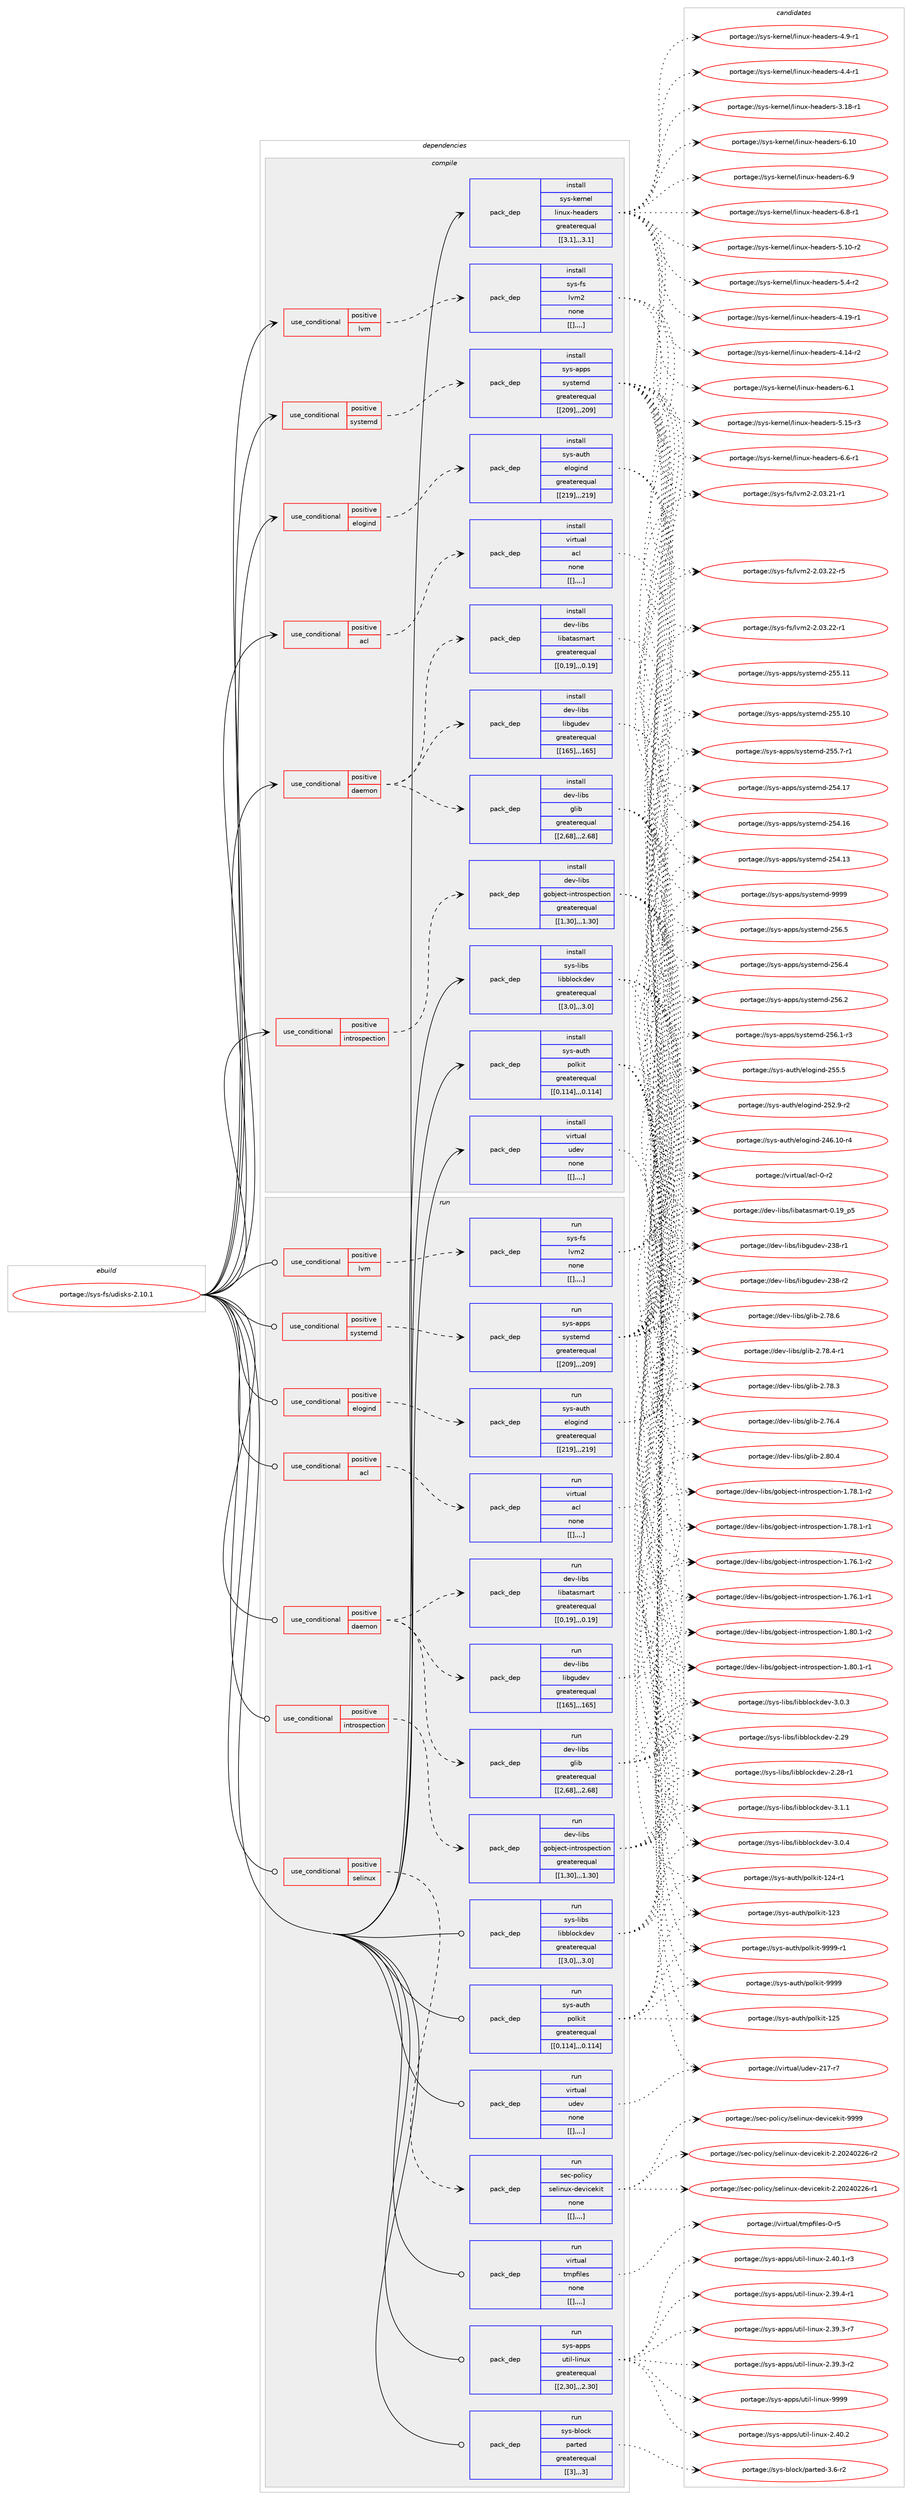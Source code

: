 digraph prolog {

# *************
# Graph options
# *************

newrank=true;
concentrate=true;
compound=true;
graph [rankdir=LR,fontname=Helvetica,fontsize=10,ranksep=1.5];#, ranksep=2.5, nodesep=0.2];
edge  [arrowhead=vee];
node  [fontname=Helvetica,fontsize=10];

# **********
# The ebuild
# **********

subgraph cluster_leftcol {
color=gray;
label=<<i>ebuild</i>>;
id [label="portage://sys-fs/udisks-2.10.1", color=red, width=4, href="../sys-fs/udisks-2.10.1.svg"];
}

# ****************
# The dependencies
# ****************

subgraph cluster_midcol {
color=gray;
label=<<i>dependencies</i>>;
subgraph cluster_compile {
fillcolor="#eeeeee";
style=filled;
label=<<i>compile</i>>;
subgraph cond121089 {
dependency455269 [label=<<TABLE BORDER="0" CELLBORDER="1" CELLSPACING="0" CELLPADDING="4"><TR><TD ROWSPAN="3" CELLPADDING="10">use_conditional</TD></TR><TR><TD>positive</TD></TR><TR><TD>acl</TD></TR></TABLE>>, shape=none, color=red];
subgraph pack331080 {
dependency455270 [label=<<TABLE BORDER="0" CELLBORDER="1" CELLSPACING="0" CELLPADDING="4" WIDTH="220"><TR><TD ROWSPAN="6" CELLPADDING="30">pack_dep</TD></TR><TR><TD WIDTH="110">install</TD></TR><TR><TD>virtual</TD></TR><TR><TD>acl</TD></TR><TR><TD>none</TD></TR><TR><TD>[[],,,,]</TD></TR></TABLE>>, shape=none, color=blue];
}
dependency455269:e -> dependency455270:w [weight=20,style="dashed",arrowhead="vee"];
}
id:e -> dependency455269:w [weight=20,style="solid",arrowhead="vee"];
subgraph cond121090 {
dependency455271 [label=<<TABLE BORDER="0" CELLBORDER="1" CELLSPACING="0" CELLPADDING="4"><TR><TD ROWSPAN="3" CELLPADDING="10">use_conditional</TD></TR><TR><TD>positive</TD></TR><TR><TD>daemon</TD></TR></TABLE>>, shape=none, color=red];
subgraph pack331081 {
dependency455272 [label=<<TABLE BORDER="0" CELLBORDER="1" CELLSPACING="0" CELLPADDING="4" WIDTH="220"><TR><TD ROWSPAN="6" CELLPADDING="30">pack_dep</TD></TR><TR><TD WIDTH="110">install</TD></TR><TR><TD>dev-libs</TD></TR><TR><TD>glib</TD></TR><TR><TD>greaterequal</TD></TR><TR><TD>[[2,68],,,2.68]</TD></TR></TABLE>>, shape=none, color=blue];
}
dependency455271:e -> dependency455272:w [weight=20,style="dashed",arrowhead="vee"];
subgraph pack331082 {
dependency455273 [label=<<TABLE BORDER="0" CELLBORDER="1" CELLSPACING="0" CELLPADDING="4" WIDTH="220"><TR><TD ROWSPAN="6" CELLPADDING="30">pack_dep</TD></TR><TR><TD WIDTH="110">install</TD></TR><TR><TD>dev-libs</TD></TR><TR><TD>libatasmart</TD></TR><TR><TD>greaterequal</TD></TR><TR><TD>[[0,19],,,0.19]</TD></TR></TABLE>>, shape=none, color=blue];
}
dependency455271:e -> dependency455273:w [weight=20,style="dashed",arrowhead="vee"];
subgraph pack331083 {
dependency455274 [label=<<TABLE BORDER="0" CELLBORDER="1" CELLSPACING="0" CELLPADDING="4" WIDTH="220"><TR><TD ROWSPAN="6" CELLPADDING="30">pack_dep</TD></TR><TR><TD WIDTH="110">install</TD></TR><TR><TD>dev-libs</TD></TR><TR><TD>libgudev</TD></TR><TR><TD>greaterequal</TD></TR><TR><TD>[[165],,,165]</TD></TR></TABLE>>, shape=none, color=blue];
}
dependency455271:e -> dependency455274:w [weight=20,style="dashed",arrowhead="vee"];
}
id:e -> dependency455271:w [weight=20,style="solid",arrowhead="vee"];
subgraph cond121091 {
dependency455275 [label=<<TABLE BORDER="0" CELLBORDER="1" CELLSPACING="0" CELLPADDING="4"><TR><TD ROWSPAN="3" CELLPADDING="10">use_conditional</TD></TR><TR><TD>positive</TD></TR><TR><TD>elogind</TD></TR></TABLE>>, shape=none, color=red];
subgraph pack331084 {
dependency455276 [label=<<TABLE BORDER="0" CELLBORDER="1" CELLSPACING="0" CELLPADDING="4" WIDTH="220"><TR><TD ROWSPAN="6" CELLPADDING="30">pack_dep</TD></TR><TR><TD WIDTH="110">install</TD></TR><TR><TD>sys-auth</TD></TR><TR><TD>elogind</TD></TR><TR><TD>greaterequal</TD></TR><TR><TD>[[219],,,219]</TD></TR></TABLE>>, shape=none, color=blue];
}
dependency455275:e -> dependency455276:w [weight=20,style="dashed",arrowhead="vee"];
}
id:e -> dependency455275:w [weight=20,style="solid",arrowhead="vee"];
subgraph cond121092 {
dependency455277 [label=<<TABLE BORDER="0" CELLBORDER="1" CELLSPACING="0" CELLPADDING="4"><TR><TD ROWSPAN="3" CELLPADDING="10">use_conditional</TD></TR><TR><TD>positive</TD></TR><TR><TD>introspection</TD></TR></TABLE>>, shape=none, color=red];
subgraph pack331085 {
dependency455278 [label=<<TABLE BORDER="0" CELLBORDER="1" CELLSPACING="0" CELLPADDING="4" WIDTH="220"><TR><TD ROWSPAN="6" CELLPADDING="30">pack_dep</TD></TR><TR><TD WIDTH="110">install</TD></TR><TR><TD>dev-libs</TD></TR><TR><TD>gobject-introspection</TD></TR><TR><TD>greaterequal</TD></TR><TR><TD>[[1,30],,,1.30]</TD></TR></TABLE>>, shape=none, color=blue];
}
dependency455277:e -> dependency455278:w [weight=20,style="dashed",arrowhead="vee"];
}
id:e -> dependency455277:w [weight=20,style="solid",arrowhead="vee"];
subgraph cond121093 {
dependency455279 [label=<<TABLE BORDER="0" CELLBORDER="1" CELLSPACING="0" CELLPADDING="4"><TR><TD ROWSPAN="3" CELLPADDING="10">use_conditional</TD></TR><TR><TD>positive</TD></TR><TR><TD>lvm</TD></TR></TABLE>>, shape=none, color=red];
subgraph pack331086 {
dependency455280 [label=<<TABLE BORDER="0" CELLBORDER="1" CELLSPACING="0" CELLPADDING="4" WIDTH="220"><TR><TD ROWSPAN="6" CELLPADDING="30">pack_dep</TD></TR><TR><TD WIDTH="110">install</TD></TR><TR><TD>sys-fs</TD></TR><TR><TD>lvm2</TD></TR><TR><TD>none</TD></TR><TR><TD>[[],,,,]</TD></TR></TABLE>>, shape=none, color=blue];
}
dependency455279:e -> dependency455280:w [weight=20,style="dashed",arrowhead="vee"];
}
id:e -> dependency455279:w [weight=20,style="solid",arrowhead="vee"];
subgraph cond121094 {
dependency455281 [label=<<TABLE BORDER="0" CELLBORDER="1" CELLSPACING="0" CELLPADDING="4"><TR><TD ROWSPAN="3" CELLPADDING="10">use_conditional</TD></TR><TR><TD>positive</TD></TR><TR><TD>systemd</TD></TR></TABLE>>, shape=none, color=red];
subgraph pack331087 {
dependency455282 [label=<<TABLE BORDER="0" CELLBORDER="1" CELLSPACING="0" CELLPADDING="4" WIDTH="220"><TR><TD ROWSPAN="6" CELLPADDING="30">pack_dep</TD></TR><TR><TD WIDTH="110">install</TD></TR><TR><TD>sys-apps</TD></TR><TR><TD>systemd</TD></TR><TR><TD>greaterequal</TD></TR><TR><TD>[[209],,,209]</TD></TR></TABLE>>, shape=none, color=blue];
}
dependency455281:e -> dependency455282:w [weight=20,style="dashed",arrowhead="vee"];
}
id:e -> dependency455281:w [weight=20,style="solid",arrowhead="vee"];
subgraph pack331088 {
dependency455283 [label=<<TABLE BORDER="0" CELLBORDER="1" CELLSPACING="0" CELLPADDING="4" WIDTH="220"><TR><TD ROWSPAN="6" CELLPADDING="30">pack_dep</TD></TR><TR><TD WIDTH="110">install</TD></TR><TR><TD>sys-auth</TD></TR><TR><TD>polkit</TD></TR><TR><TD>greaterequal</TD></TR><TR><TD>[[0,114],,,0.114]</TD></TR></TABLE>>, shape=none, color=blue];
}
id:e -> dependency455283:w [weight=20,style="solid",arrowhead="vee"];
subgraph pack331089 {
dependency455284 [label=<<TABLE BORDER="0" CELLBORDER="1" CELLSPACING="0" CELLPADDING="4" WIDTH="220"><TR><TD ROWSPAN="6" CELLPADDING="30">pack_dep</TD></TR><TR><TD WIDTH="110">install</TD></TR><TR><TD>sys-kernel</TD></TR><TR><TD>linux-headers</TD></TR><TR><TD>greaterequal</TD></TR><TR><TD>[[3,1],,,3.1]</TD></TR></TABLE>>, shape=none, color=blue];
}
id:e -> dependency455284:w [weight=20,style="solid",arrowhead="vee"];
subgraph pack331090 {
dependency455285 [label=<<TABLE BORDER="0" CELLBORDER="1" CELLSPACING="0" CELLPADDING="4" WIDTH="220"><TR><TD ROWSPAN="6" CELLPADDING="30">pack_dep</TD></TR><TR><TD WIDTH="110">install</TD></TR><TR><TD>sys-libs</TD></TR><TR><TD>libblockdev</TD></TR><TR><TD>greaterequal</TD></TR><TR><TD>[[3,0],,,3.0]</TD></TR></TABLE>>, shape=none, color=blue];
}
id:e -> dependency455285:w [weight=20,style="solid",arrowhead="vee"];
subgraph pack331091 {
dependency455286 [label=<<TABLE BORDER="0" CELLBORDER="1" CELLSPACING="0" CELLPADDING="4" WIDTH="220"><TR><TD ROWSPAN="6" CELLPADDING="30">pack_dep</TD></TR><TR><TD WIDTH="110">install</TD></TR><TR><TD>virtual</TD></TR><TR><TD>udev</TD></TR><TR><TD>none</TD></TR><TR><TD>[[],,,,]</TD></TR></TABLE>>, shape=none, color=blue];
}
id:e -> dependency455286:w [weight=20,style="solid",arrowhead="vee"];
}
subgraph cluster_compileandrun {
fillcolor="#eeeeee";
style=filled;
label=<<i>compile and run</i>>;
}
subgraph cluster_run {
fillcolor="#eeeeee";
style=filled;
label=<<i>run</i>>;
subgraph cond121095 {
dependency455287 [label=<<TABLE BORDER="0" CELLBORDER="1" CELLSPACING="0" CELLPADDING="4"><TR><TD ROWSPAN="3" CELLPADDING="10">use_conditional</TD></TR><TR><TD>positive</TD></TR><TR><TD>acl</TD></TR></TABLE>>, shape=none, color=red];
subgraph pack331092 {
dependency455288 [label=<<TABLE BORDER="0" CELLBORDER="1" CELLSPACING="0" CELLPADDING="4" WIDTH="220"><TR><TD ROWSPAN="6" CELLPADDING="30">pack_dep</TD></TR><TR><TD WIDTH="110">run</TD></TR><TR><TD>virtual</TD></TR><TR><TD>acl</TD></TR><TR><TD>none</TD></TR><TR><TD>[[],,,,]</TD></TR></TABLE>>, shape=none, color=blue];
}
dependency455287:e -> dependency455288:w [weight=20,style="dashed",arrowhead="vee"];
}
id:e -> dependency455287:w [weight=20,style="solid",arrowhead="odot"];
subgraph cond121096 {
dependency455289 [label=<<TABLE BORDER="0" CELLBORDER="1" CELLSPACING="0" CELLPADDING="4"><TR><TD ROWSPAN="3" CELLPADDING="10">use_conditional</TD></TR><TR><TD>positive</TD></TR><TR><TD>daemon</TD></TR></TABLE>>, shape=none, color=red];
subgraph pack331093 {
dependency455290 [label=<<TABLE BORDER="0" CELLBORDER="1" CELLSPACING="0" CELLPADDING="4" WIDTH="220"><TR><TD ROWSPAN="6" CELLPADDING="30">pack_dep</TD></TR><TR><TD WIDTH="110">run</TD></TR><TR><TD>dev-libs</TD></TR><TR><TD>glib</TD></TR><TR><TD>greaterequal</TD></TR><TR><TD>[[2,68],,,2.68]</TD></TR></TABLE>>, shape=none, color=blue];
}
dependency455289:e -> dependency455290:w [weight=20,style="dashed",arrowhead="vee"];
subgraph pack331094 {
dependency455291 [label=<<TABLE BORDER="0" CELLBORDER="1" CELLSPACING="0" CELLPADDING="4" WIDTH="220"><TR><TD ROWSPAN="6" CELLPADDING="30">pack_dep</TD></TR><TR><TD WIDTH="110">run</TD></TR><TR><TD>dev-libs</TD></TR><TR><TD>libatasmart</TD></TR><TR><TD>greaterequal</TD></TR><TR><TD>[[0,19],,,0.19]</TD></TR></TABLE>>, shape=none, color=blue];
}
dependency455289:e -> dependency455291:w [weight=20,style="dashed",arrowhead="vee"];
subgraph pack331095 {
dependency455292 [label=<<TABLE BORDER="0" CELLBORDER="1" CELLSPACING="0" CELLPADDING="4" WIDTH="220"><TR><TD ROWSPAN="6" CELLPADDING="30">pack_dep</TD></TR><TR><TD WIDTH="110">run</TD></TR><TR><TD>dev-libs</TD></TR><TR><TD>libgudev</TD></TR><TR><TD>greaterequal</TD></TR><TR><TD>[[165],,,165]</TD></TR></TABLE>>, shape=none, color=blue];
}
dependency455289:e -> dependency455292:w [weight=20,style="dashed",arrowhead="vee"];
}
id:e -> dependency455289:w [weight=20,style="solid",arrowhead="odot"];
subgraph cond121097 {
dependency455293 [label=<<TABLE BORDER="0" CELLBORDER="1" CELLSPACING="0" CELLPADDING="4"><TR><TD ROWSPAN="3" CELLPADDING="10">use_conditional</TD></TR><TR><TD>positive</TD></TR><TR><TD>elogind</TD></TR></TABLE>>, shape=none, color=red];
subgraph pack331096 {
dependency455294 [label=<<TABLE BORDER="0" CELLBORDER="1" CELLSPACING="0" CELLPADDING="4" WIDTH="220"><TR><TD ROWSPAN="6" CELLPADDING="30">pack_dep</TD></TR><TR><TD WIDTH="110">run</TD></TR><TR><TD>sys-auth</TD></TR><TR><TD>elogind</TD></TR><TR><TD>greaterequal</TD></TR><TR><TD>[[219],,,219]</TD></TR></TABLE>>, shape=none, color=blue];
}
dependency455293:e -> dependency455294:w [weight=20,style="dashed",arrowhead="vee"];
}
id:e -> dependency455293:w [weight=20,style="solid",arrowhead="odot"];
subgraph cond121098 {
dependency455295 [label=<<TABLE BORDER="0" CELLBORDER="1" CELLSPACING="0" CELLPADDING="4"><TR><TD ROWSPAN="3" CELLPADDING="10">use_conditional</TD></TR><TR><TD>positive</TD></TR><TR><TD>introspection</TD></TR></TABLE>>, shape=none, color=red];
subgraph pack331097 {
dependency455296 [label=<<TABLE BORDER="0" CELLBORDER="1" CELLSPACING="0" CELLPADDING="4" WIDTH="220"><TR><TD ROWSPAN="6" CELLPADDING="30">pack_dep</TD></TR><TR><TD WIDTH="110">run</TD></TR><TR><TD>dev-libs</TD></TR><TR><TD>gobject-introspection</TD></TR><TR><TD>greaterequal</TD></TR><TR><TD>[[1,30],,,1.30]</TD></TR></TABLE>>, shape=none, color=blue];
}
dependency455295:e -> dependency455296:w [weight=20,style="dashed",arrowhead="vee"];
}
id:e -> dependency455295:w [weight=20,style="solid",arrowhead="odot"];
subgraph cond121099 {
dependency455297 [label=<<TABLE BORDER="0" CELLBORDER="1" CELLSPACING="0" CELLPADDING="4"><TR><TD ROWSPAN="3" CELLPADDING="10">use_conditional</TD></TR><TR><TD>positive</TD></TR><TR><TD>lvm</TD></TR></TABLE>>, shape=none, color=red];
subgraph pack331098 {
dependency455298 [label=<<TABLE BORDER="0" CELLBORDER="1" CELLSPACING="0" CELLPADDING="4" WIDTH="220"><TR><TD ROWSPAN="6" CELLPADDING="30">pack_dep</TD></TR><TR><TD WIDTH="110">run</TD></TR><TR><TD>sys-fs</TD></TR><TR><TD>lvm2</TD></TR><TR><TD>none</TD></TR><TR><TD>[[],,,,]</TD></TR></TABLE>>, shape=none, color=blue];
}
dependency455297:e -> dependency455298:w [weight=20,style="dashed",arrowhead="vee"];
}
id:e -> dependency455297:w [weight=20,style="solid",arrowhead="odot"];
subgraph cond121100 {
dependency455299 [label=<<TABLE BORDER="0" CELLBORDER="1" CELLSPACING="0" CELLPADDING="4"><TR><TD ROWSPAN="3" CELLPADDING="10">use_conditional</TD></TR><TR><TD>positive</TD></TR><TR><TD>selinux</TD></TR></TABLE>>, shape=none, color=red];
subgraph pack331099 {
dependency455300 [label=<<TABLE BORDER="0" CELLBORDER="1" CELLSPACING="0" CELLPADDING="4" WIDTH="220"><TR><TD ROWSPAN="6" CELLPADDING="30">pack_dep</TD></TR><TR><TD WIDTH="110">run</TD></TR><TR><TD>sec-policy</TD></TR><TR><TD>selinux-devicekit</TD></TR><TR><TD>none</TD></TR><TR><TD>[[],,,,]</TD></TR></TABLE>>, shape=none, color=blue];
}
dependency455299:e -> dependency455300:w [weight=20,style="dashed",arrowhead="vee"];
}
id:e -> dependency455299:w [weight=20,style="solid",arrowhead="odot"];
subgraph cond121101 {
dependency455301 [label=<<TABLE BORDER="0" CELLBORDER="1" CELLSPACING="0" CELLPADDING="4"><TR><TD ROWSPAN="3" CELLPADDING="10">use_conditional</TD></TR><TR><TD>positive</TD></TR><TR><TD>systemd</TD></TR></TABLE>>, shape=none, color=red];
subgraph pack331100 {
dependency455302 [label=<<TABLE BORDER="0" CELLBORDER="1" CELLSPACING="0" CELLPADDING="4" WIDTH="220"><TR><TD ROWSPAN="6" CELLPADDING="30">pack_dep</TD></TR><TR><TD WIDTH="110">run</TD></TR><TR><TD>sys-apps</TD></TR><TR><TD>systemd</TD></TR><TR><TD>greaterequal</TD></TR><TR><TD>[[209],,,209]</TD></TR></TABLE>>, shape=none, color=blue];
}
dependency455301:e -> dependency455302:w [weight=20,style="dashed",arrowhead="vee"];
}
id:e -> dependency455301:w [weight=20,style="solid",arrowhead="odot"];
subgraph pack331101 {
dependency455303 [label=<<TABLE BORDER="0" CELLBORDER="1" CELLSPACING="0" CELLPADDING="4" WIDTH="220"><TR><TD ROWSPAN="6" CELLPADDING="30">pack_dep</TD></TR><TR><TD WIDTH="110">run</TD></TR><TR><TD>sys-apps</TD></TR><TR><TD>util-linux</TD></TR><TR><TD>greaterequal</TD></TR><TR><TD>[[2,30],,,2.30]</TD></TR></TABLE>>, shape=none, color=blue];
}
id:e -> dependency455303:w [weight=20,style="solid",arrowhead="odot"];
subgraph pack331102 {
dependency455304 [label=<<TABLE BORDER="0" CELLBORDER="1" CELLSPACING="0" CELLPADDING="4" WIDTH="220"><TR><TD ROWSPAN="6" CELLPADDING="30">pack_dep</TD></TR><TR><TD WIDTH="110">run</TD></TR><TR><TD>sys-auth</TD></TR><TR><TD>polkit</TD></TR><TR><TD>greaterequal</TD></TR><TR><TD>[[0,114],,,0.114]</TD></TR></TABLE>>, shape=none, color=blue];
}
id:e -> dependency455304:w [weight=20,style="solid",arrowhead="odot"];
subgraph pack331103 {
dependency455305 [label=<<TABLE BORDER="0" CELLBORDER="1" CELLSPACING="0" CELLPADDING="4" WIDTH="220"><TR><TD ROWSPAN="6" CELLPADDING="30">pack_dep</TD></TR><TR><TD WIDTH="110">run</TD></TR><TR><TD>sys-block</TD></TR><TR><TD>parted</TD></TR><TR><TD>greaterequal</TD></TR><TR><TD>[[3],,,3]</TD></TR></TABLE>>, shape=none, color=blue];
}
id:e -> dependency455305:w [weight=20,style="solid",arrowhead="odot"];
subgraph pack331104 {
dependency455306 [label=<<TABLE BORDER="0" CELLBORDER="1" CELLSPACING="0" CELLPADDING="4" WIDTH="220"><TR><TD ROWSPAN="6" CELLPADDING="30">pack_dep</TD></TR><TR><TD WIDTH="110">run</TD></TR><TR><TD>sys-libs</TD></TR><TR><TD>libblockdev</TD></TR><TR><TD>greaterequal</TD></TR><TR><TD>[[3,0],,,3.0]</TD></TR></TABLE>>, shape=none, color=blue];
}
id:e -> dependency455306:w [weight=20,style="solid",arrowhead="odot"];
subgraph pack331105 {
dependency455307 [label=<<TABLE BORDER="0" CELLBORDER="1" CELLSPACING="0" CELLPADDING="4" WIDTH="220"><TR><TD ROWSPAN="6" CELLPADDING="30">pack_dep</TD></TR><TR><TD WIDTH="110">run</TD></TR><TR><TD>virtual</TD></TR><TR><TD>tmpfiles</TD></TR><TR><TD>none</TD></TR><TR><TD>[[],,,,]</TD></TR></TABLE>>, shape=none, color=blue];
}
id:e -> dependency455307:w [weight=20,style="solid",arrowhead="odot"];
subgraph pack331106 {
dependency455308 [label=<<TABLE BORDER="0" CELLBORDER="1" CELLSPACING="0" CELLPADDING="4" WIDTH="220"><TR><TD ROWSPAN="6" CELLPADDING="30">pack_dep</TD></TR><TR><TD WIDTH="110">run</TD></TR><TR><TD>virtual</TD></TR><TR><TD>udev</TD></TR><TR><TD>none</TD></TR><TR><TD>[[],,,,]</TD></TR></TABLE>>, shape=none, color=blue];
}
id:e -> dependency455308:w [weight=20,style="solid",arrowhead="odot"];
}
}

# **************
# The candidates
# **************

subgraph cluster_choices {
rank=same;
color=gray;
label=<<i>candidates</i>>;

subgraph choice331080 {
color=black;
nodesep=1;
choice1181051141161179710847979910845484511450 [label="portage://virtual/acl-0-r2", color=red, width=4,href="../virtual/acl-0-r2.svg"];
dependency455270:e -> choice1181051141161179710847979910845484511450:w [style=dotted,weight="100"];
}
subgraph choice331081 {
color=black;
nodesep=1;
choice1001011184510810598115471031081059845504656484652 [label="portage://dev-libs/glib-2.80.4", color=red, width=4,href="../dev-libs/glib-2.80.4.svg"];
choice1001011184510810598115471031081059845504655564654 [label="portage://dev-libs/glib-2.78.6", color=red, width=4,href="../dev-libs/glib-2.78.6.svg"];
choice10010111845108105981154710310810598455046555646524511449 [label="portage://dev-libs/glib-2.78.4-r1", color=red, width=4,href="../dev-libs/glib-2.78.4-r1.svg"];
choice1001011184510810598115471031081059845504655564651 [label="portage://dev-libs/glib-2.78.3", color=red, width=4,href="../dev-libs/glib-2.78.3.svg"];
choice1001011184510810598115471031081059845504655544652 [label="portage://dev-libs/glib-2.76.4", color=red, width=4,href="../dev-libs/glib-2.76.4.svg"];
dependency455272:e -> choice1001011184510810598115471031081059845504656484652:w [style=dotted,weight="100"];
dependency455272:e -> choice1001011184510810598115471031081059845504655564654:w [style=dotted,weight="100"];
dependency455272:e -> choice10010111845108105981154710310810598455046555646524511449:w [style=dotted,weight="100"];
dependency455272:e -> choice1001011184510810598115471031081059845504655564651:w [style=dotted,weight="100"];
dependency455272:e -> choice1001011184510810598115471031081059845504655544652:w [style=dotted,weight="100"];
}
subgraph choice331082 {
color=black;
nodesep=1;
choice1001011184510810598115471081059897116971151099711411645484649579511253 [label="portage://dev-libs/libatasmart-0.19_p5", color=red, width=4,href="../dev-libs/libatasmart-0.19_p5.svg"];
dependency455273:e -> choice1001011184510810598115471081059897116971151099711411645484649579511253:w [style=dotted,weight="100"];
}
subgraph choice331083 {
color=black;
nodesep=1;
choice10010111845108105981154710810598103117100101118455051564511450 [label="portage://dev-libs/libgudev-238-r2", color=red, width=4,href="../dev-libs/libgudev-238-r2.svg"];
choice10010111845108105981154710810598103117100101118455051564511449 [label="portage://dev-libs/libgudev-238-r1", color=red, width=4,href="../dev-libs/libgudev-238-r1.svg"];
dependency455274:e -> choice10010111845108105981154710810598103117100101118455051564511450:w [style=dotted,weight="100"];
dependency455274:e -> choice10010111845108105981154710810598103117100101118455051564511449:w [style=dotted,weight="100"];
}
subgraph choice331084 {
color=black;
nodesep=1;
choice115121115459711711610447101108111103105110100455053534653 [label="portage://sys-auth/elogind-255.5", color=red, width=4,href="../sys-auth/elogind-255.5.svg"];
choice1151211154597117116104471011081111031051101004550535046574511450 [label="portage://sys-auth/elogind-252.9-r2", color=red, width=4,href="../sys-auth/elogind-252.9-r2.svg"];
choice115121115459711711610447101108111103105110100455052544649484511452 [label="portage://sys-auth/elogind-246.10-r4", color=red, width=4,href="../sys-auth/elogind-246.10-r4.svg"];
dependency455276:e -> choice115121115459711711610447101108111103105110100455053534653:w [style=dotted,weight="100"];
dependency455276:e -> choice1151211154597117116104471011081111031051101004550535046574511450:w [style=dotted,weight="100"];
dependency455276:e -> choice115121115459711711610447101108111103105110100455052544649484511452:w [style=dotted,weight="100"];
}
subgraph choice331085 {
color=black;
nodesep=1;
choice10010111845108105981154710311198106101991164510511011611411111511210199116105111110454946564846494511450 [label="portage://dev-libs/gobject-introspection-1.80.1-r2", color=red, width=4,href="../dev-libs/gobject-introspection-1.80.1-r2.svg"];
choice10010111845108105981154710311198106101991164510511011611411111511210199116105111110454946564846494511449 [label="portage://dev-libs/gobject-introspection-1.80.1-r1", color=red, width=4,href="../dev-libs/gobject-introspection-1.80.1-r1.svg"];
choice10010111845108105981154710311198106101991164510511011611411111511210199116105111110454946555646494511450 [label="portage://dev-libs/gobject-introspection-1.78.1-r2", color=red, width=4,href="../dev-libs/gobject-introspection-1.78.1-r2.svg"];
choice10010111845108105981154710311198106101991164510511011611411111511210199116105111110454946555646494511449 [label="portage://dev-libs/gobject-introspection-1.78.1-r1", color=red, width=4,href="../dev-libs/gobject-introspection-1.78.1-r1.svg"];
choice10010111845108105981154710311198106101991164510511011611411111511210199116105111110454946555446494511450 [label="portage://dev-libs/gobject-introspection-1.76.1-r2", color=red, width=4,href="../dev-libs/gobject-introspection-1.76.1-r2.svg"];
choice10010111845108105981154710311198106101991164510511011611411111511210199116105111110454946555446494511449 [label="portage://dev-libs/gobject-introspection-1.76.1-r1", color=red, width=4,href="../dev-libs/gobject-introspection-1.76.1-r1.svg"];
dependency455278:e -> choice10010111845108105981154710311198106101991164510511011611411111511210199116105111110454946564846494511450:w [style=dotted,weight="100"];
dependency455278:e -> choice10010111845108105981154710311198106101991164510511011611411111511210199116105111110454946564846494511449:w [style=dotted,weight="100"];
dependency455278:e -> choice10010111845108105981154710311198106101991164510511011611411111511210199116105111110454946555646494511450:w [style=dotted,weight="100"];
dependency455278:e -> choice10010111845108105981154710311198106101991164510511011611411111511210199116105111110454946555646494511449:w [style=dotted,weight="100"];
dependency455278:e -> choice10010111845108105981154710311198106101991164510511011611411111511210199116105111110454946555446494511450:w [style=dotted,weight="100"];
dependency455278:e -> choice10010111845108105981154710311198106101991164510511011611411111511210199116105111110454946555446494511449:w [style=dotted,weight="100"];
}
subgraph choice331086 {
color=black;
nodesep=1;
choice11512111545102115471081181095045504648514650504511453 [label="portage://sys-fs/lvm2-2.03.22-r5", color=red, width=4,href="../sys-fs/lvm2-2.03.22-r5.svg"];
choice11512111545102115471081181095045504648514650504511449 [label="portage://sys-fs/lvm2-2.03.22-r1", color=red, width=4,href="../sys-fs/lvm2-2.03.22-r1.svg"];
choice11512111545102115471081181095045504648514650494511449 [label="portage://sys-fs/lvm2-2.03.21-r1", color=red, width=4,href="../sys-fs/lvm2-2.03.21-r1.svg"];
dependency455280:e -> choice11512111545102115471081181095045504648514650504511453:w [style=dotted,weight="100"];
dependency455280:e -> choice11512111545102115471081181095045504648514650504511449:w [style=dotted,weight="100"];
dependency455280:e -> choice11512111545102115471081181095045504648514650494511449:w [style=dotted,weight="100"];
}
subgraph choice331087 {
color=black;
nodesep=1;
choice1151211154597112112115471151211151161011091004557575757 [label="portage://sys-apps/systemd-9999", color=red, width=4,href="../sys-apps/systemd-9999.svg"];
choice115121115459711211211547115121115116101109100455053544653 [label="portage://sys-apps/systemd-256.5", color=red, width=4,href="../sys-apps/systemd-256.5.svg"];
choice115121115459711211211547115121115116101109100455053544652 [label="portage://sys-apps/systemd-256.4", color=red, width=4,href="../sys-apps/systemd-256.4.svg"];
choice115121115459711211211547115121115116101109100455053544650 [label="portage://sys-apps/systemd-256.2", color=red, width=4,href="../sys-apps/systemd-256.2.svg"];
choice1151211154597112112115471151211151161011091004550535446494511451 [label="portage://sys-apps/systemd-256.1-r3", color=red, width=4,href="../sys-apps/systemd-256.1-r3.svg"];
choice11512111545971121121154711512111511610110910045505353464949 [label="portage://sys-apps/systemd-255.11", color=red, width=4,href="../sys-apps/systemd-255.11.svg"];
choice11512111545971121121154711512111511610110910045505353464948 [label="portage://sys-apps/systemd-255.10", color=red, width=4,href="../sys-apps/systemd-255.10.svg"];
choice1151211154597112112115471151211151161011091004550535346554511449 [label="portage://sys-apps/systemd-255.7-r1", color=red, width=4,href="../sys-apps/systemd-255.7-r1.svg"];
choice11512111545971121121154711512111511610110910045505352464955 [label="portage://sys-apps/systemd-254.17", color=red, width=4,href="../sys-apps/systemd-254.17.svg"];
choice11512111545971121121154711512111511610110910045505352464954 [label="portage://sys-apps/systemd-254.16", color=red, width=4,href="../sys-apps/systemd-254.16.svg"];
choice11512111545971121121154711512111511610110910045505352464951 [label="portage://sys-apps/systemd-254.13", color=red, width=4,href="../sys-apps/systemd-254.13.svg"];
dependency455282:e -> choice1151211154597112112115471151211151161011091004557575757:w [style=dotted,weight="100"];
dependency455282:e -> choice115121115459711211211547115121115116101109100455053544653:w [style=dotted,weight="100"];
dependency455282:e -> choice115121115459711211211547115121115116101109100455053544652:w [style=dotted,weight="100"];
dependency455282:e -> choice115121115459711211211547115121115116101109100455053544650:w [style=dotted,weight="100"];
dependency455282:e -> choice1151211154597112112115471151211151161011091004550535446494511451:w [style=dotted,weight="100"];
dependency455282:e -> choice11512111545971121121154711512111511610110910045505353464949:w [style=dotted,weight="100"];
dependency455282:e -> choice11512111545971121121154711512111511610110910045505353464948:w [style=dotted,weight="100"];
dependency455282:e -> choice1151211154597112112115471151211151161011091004550535346554511449:w [style=dotted,weight="100"];
dependency455282:e -> choice11512111545971121121154711512111511610110910045505352464955:w [style=dotted,weight="100"];
dependency455282:e -> choice11512111545971121121154711512111511610110910045505352464954:w [style=dotted,weight="100"];
dependency455282:e -> choice11512111545971121121154711512111511610110910045505352464951:w [style=dotted,weight="100"];
}
subgraph choice331088 {
color=black;
nodesep=1;
choice11512111545971171161044711211110810710511645575757574511449 [label="portage://sys-auth/polkit-9999-r1", color=red, width=4,href="../sys-auth/polkit-9999-r1.svg"];
choice1151211154597117116104471121111081071051164557575757 [label="portage://sys-auth/polkit-9999", color=red, width=4,href="../sys-auth/polkit-9999.svg"];
choice11512111545971171161044711211110810710511645495053 [label="portage://sys-auth/polkit-125", color=red, width=4,href="../sys-auth/polkit-125.svg"];
choice115121115459711711610447112111108107105116454950524511449 [label="portage://sys-auth/polkit-124-r1", color=red, width=4,href="../sys-auth/polkit-124-r1.svg"];
choice11512111545971171161044711211110810710511645495051 [label="portage://sys-auth/polkit-123", color=red, width=4,href="../sys-auth/polkit-123.svg"];
dependency455283:e -> choice11512111545971171161044711211110810710511645575757574511449:w [style=dotted,weight="100"];
dependency455283:e -> choice1151211154597117116104471121111081071051164557575757:w [style=dotted,weight="100"];
dependency455283:e -> choice11512111545971171161044711211110810710511645495053:w [style=dotted,weight="100"];
dependency455283:e -> choice115121115459711711610447112111108107105116454950524511449:w [style=dotted,weight="100"];
dependency455283:e -> choice11512111545971171161044711211110810710511645495051:w [style=dotted,weight="100"];
}
subgraph choice331089 {
color=black;
nodesep=1;
choice115121115451071011141101011084710810511011712045104101971001011141154554464948 [label="portage://sys-kernel/linux-headers-6.10", color=red, width=4,href="../sys-kernel/linux-headers-6.10.svg"];
choice1151211154510710111411010110847108105110117120451041019710010111411545544657 [label="portage://sys-kernel/linux-headers-6.9", color=red, width=4,href="../sys-kernel/linux-headers-6.9.svg"];
choice11512111545107101114110101108471081051101171204510410197100101114115455446564511449 [label="portage://sys-kernel/linux-headers-6.8-r1", color=red, width=4,href="../sys-kernel/linux-headers-6.8-r1.svg"];
choice11512111545107101114110101108471081051101171204510410197100101114115455446544511449 [label="portage://sys-kernel/linux-headers-6.6-r1", color=red, width=4,href="../sys-kernel/linux-headers-6.6-r1.svg"];
choice1151211154510710111411010110847108105110117120451041019710010111411545544649 [label="portage://sys-kernel/linux-headers-6.1", color=red, width=4,href="../sys-kernel/linux-headers-6.1.svg"];
choice1151211154510710111411010110847108105110117120451041019710010111411545534649534511451 [label="portage://sys-kernel/linux-headers-5.15-r3", color=red, width=4,href="../sys-kernel/linux-headers-5.15-r3.svg"];
choice1151211154510710111411010110847108105110117120451041019710010111411545534649484511450 [label="portage://sys-kernel/linux-headers-5.10-r2", color=red, width=4,href="../sys-kernel/linux-headers-5.10-r2.svg"];
choice11512111545107101114110101108471081051101171204510410197100101114115455346524511450 [label="portage://sys-kernel/linux-headers-5.4-r2", color=red, width=4,href="../sys-kernel/linux-headers-5.4-r2.svg"];
choice1151211154510710111411010110847108105110117120451041019710010111411545524649574511449 [label="portage://sys-kernel/linux-headers-4.19-r1", color=red, width=4,href="../sys-kernel/linux-headers-4.19-r1.svg"];
choice1151211154510710111411010110847108105110117120451041019710010111411545524649524511450 [label="portage://sys-kernel/linux-headers-4.14-r2", color=red, width=4,href="../sys-kernel/linux-headers-4.14-r2.svg"];
choice11512111545107101114110101108471081051101171204510410197100101114115455246574511449 [label="portage://sys-kernel/linux-headers-4.9-r1", color=red, width=4,href="../sys-kernel/linux-headers-4.9-r1.svg"];
choice11512111545107101114110101108471081051101171204510410197100101114115455246524511449 [label="portage://sys-kernel/linux-headers-4.4-r1", color=red, width=4,href="../sys-kernel/linux-headers-4.4-r1.svg"];
choice1151211154510710111411010110847108105110117120451041019710010111411545514649564511449 [label="portage://sys-kernel/linux-headers-3.18-r1", color=red, width=4,href="../sys-kernel/linux-headers-3.18-r1.svg"];
dependency455284:e -> choice115121115451071011141101011084710810511011712045104101971001011141154554464948:w [style=dotted,weight="100"];
dependency455284:e -> choice1151211154510710111411010110847108105110117120451041019710010111411545544657:w [style=dotted,weight="100"];
dependency455284:e -> choice11512111545107101114110101108471081051101171204510410197100101114115455446564511449:w [style=dotted,weight="100"];
dependency455284:e -> choice11512111545107101114110101108471081051101171204510410197100101114115455446544511449:w [style=dotted,weight="100"];
dependency455284:e -> choice1151211154510710111411010110847108105110117120451041019710010111411545544649:w [style=dotted,weight="100"];
dependency455284:e -> choice1151211154510710111411010110847108105110117120451041019710010111411545534649534511451:w [style=dotted,weight="100"];
dependency455284:e -> choice1151211154510710111411010110847108105110117120451041019710010111411545534649484511450:w [style=dotted,weight="100"];
dependency455284:e -> choice11512111545107101114110101108471081051101171204510410197100101114115455346524511450:w [style=dotted,weight="100"];
dependency455284:e -> choice1151211154510710111411010110847108105110117120451041019710010111411545524649574511449:w [style=dotted,weight="100"];
dependency455284:e -> choice1151211154510710111411010110847108105110117120451041019710010111411545524649524511450:w [style=dotted,weight="100"];
dependency455284:e -> choice11512111545107101114110101108471081051101171204510410197100101114115455246574511449:w [style=dotted,weight="100"];
dependency455284:e -> choice11512111545107101114110101108471081051101171204510410197100101114115455246524511449:w [style=dotted,weight="100"];
dependency455284:e -> choice1151211154510710111411010110847108105110117120451041019710010111411545514649564511449:w [style=dotted,weight="100"];
}
subgraph choice331090 {
color=black;
nodesep=1;
choice115121115451081059811547108105989810811199107100101118455146494649 [label="portage://sys-libs/libblockdev-3.1.1", color=red, width=4,href="../sys-libs/libblockdev-3.1.1.svg"];
choice115121115451081059811547108105989810811199107100101118455146484652 [label="portage://sys-libs/libblockdev-3.0.4", color=red, width=4,href="../sys-libs/libblockdev-3.0.4.svg"];
choice115121115451081059811547108105989810811199107100101118455146484651 [label="portage://sys-libs/libblockdev-3.0.3", color=red, width=4,href="../sys-libs/libblockdev-3.0.3.svg"];
choice1151211154510810598115471081059898108111991071001011184550465057 [label="portage://sys-libs/libblockdev-2.29", color=red, width=4,href="../sys-libs/libblockdev-2.29.svg"];
choice11512111545108105981154710810598981081119910710010111845504650564511449 [label="portage://sys-libs/libblockdev-2.28-r1", color=red, width=4,href="../sys-libs/libblockdev-2.28-r1.svg"];
dependency455285:e -> choice115121115451081059811547108105989810811199107100101118455146494649:w [style=dotted,weight="100"];
dependency455285:e -> choice115121115451081059811547108105989810811199107100101118455146484652:w [style=dotted,weight="100"];
dependency455285:e -> choice115121115451081059811547108105989810811199107100101118455146484651:w [style=dotted,weight="100"];
dependency455285:e -> choice1151211154510810598115471081059898108111991071001011184550465057:w [style=dotted,weight="100"];
dependency455285:e -> choice11512111545108105981154710810598981081119910710010111845504650564511449:w [style=dotted,weight="100"];
}
subgraph choice331091 {
color=black;
nodesep=1;
choice1181051141161179710847117100101118455049554511455 [label="portage://virtual/udev-217-r7", color=red, width=4,href="../virtual/udev-217-r7.svg"];
dependency455286:e -> choice1181051141161179710847117100101118455049554511455:w [style=dotted,weight="100"];
}
subgraph choice331092 {
color=black;
nodesep=1;
choice1181051141161179710847979910845484511450 [label="portage://virtual/acl-0-r2", color=red, width=4,href="../virtual/acl-0-r2.svg"];
dependency455288:e -> choice1181051141161179710847979910845484511450:w [style=dotted,weight="100"];
}
subgraph choice331093 {
color=black;
nodesep=1;
choice1001011184510810598115471031081059845504656484652 [label="portage://dev-libs/glib-2.80.4", color=red, width=4,href="../dev-libs/glib-2.80.4.svg"];
choice1001011184510810598115471031081059845504655564654 [label="portage://dev-libs/glib-2.78.6", color=red, width=4,href="../dev-libs/glib-2.78.6.svg"];
choice10010111845108105981154710310810598455046555646524511449 [label="portage://dev-libs/glib-2.78.4-r1", color=red, width=4,href="../dev-libs/glib-2.78.4-r1.svg"];
choice1001011184510810598115471031081059845504655564651 [label="portage://dev-libs/glib-2.78.3", color=red, width=4,href="../dev-libs/glib-2.78.3.svg"];
choice1001011184510810598115471031081059845504655544652 [label="portage://dev-libs/glib-2.76.4", color=red, width=4,href="../dev-libs/glib-2.76.4.svg"];
dependency455290:e -> choice1001011184510810598115471031081059845504656484652:w [style=dotted,weight="100"];
dependency455290:e -> choice1001011184510810598115471031081059845504655564654:w [style=dotted,weight="100"];
dependency455290:e -> choice10010111845108105981154710310810598455046555646524511449:w [style=dotted,weight="100"];
dependency455290:e -> choice1001011184510810598115471031081059845504655564651:w [style=dotted,weight="100"];
dependency455290:e -> choice1001011184510810598115471031081059845504655544652:w [style=dotted,weight="100"];
}
subgraph choice331094 {
color=black;
nodesep=1;
choice1001011184510810598115471081059897116971151099711411645484649579511253 [label="portage://dev-libs/libatasmart-0.19_p5", color=red, width=4,href="../dev-libs/libatasmart-0.19_p5.svg"];
dependency455291:e -> choice1001011184510810598115471081059897116971151099711411645484649579511253:w [style=dotted,weight="100"];
}
subgraph choice331095 {
color=black;
nodesep=1;
choice10010111845108105981154710810598103117100101118455051564511450 [label="portage://dev-libs/libgudev-238-r2", color=red, width=4,href="../dev-libs/libgudev-238-r2.svg"];
choice10010111845108105981154710810598103117100101118455051564511449 [label="portage://dev-libs/libgudev-238-r1", color=red, width=4,href="../dev-libs/libgudev-238-r1.svg"];
dependency455292:e -> choice10010111845108105981154710810598103117100101118455051564511450:w [style=dotted,weight="100"];
dependency455292:e -> choice10010111845108105981154710810598103117100101118455051564511449:w [style=dotted,weight="100"];
}
subgraph choice331096 {
color=black;
nodesep=1;
choice115121115459711711610447101108111103105110100455053534653 [label="portage://sys-auth/elogind-255.5", color=red, width=4,href="../sys-auth/elogind-255.5.svg"];
choice1151211154597117116104471011081111031051101004550535046574511450 [label="portage://sys-auth/elogind-252.9-r2", color=red, width=4,href="../sys-auth/elogind-252.9-r2.svg"];
choice115121115459711711610447101108111103105110100455052544649484511452 [label="portage://sys-auth/elogind-246.10-r4", color=red, width=4,href="../sys-auth/elogind-246.10-r4.svg"];
dependency455294:e -> choice115121115459711711610447101108111103105110100455053534653:w [style=dotted,weight="100"];
dependency455294:e -> choice1151211154597117116104471011081111031051101004550535046574511450:w [style=dotted,weight="100"];
dependency455294:e -> choice115121115459711711610447101108111103105110100455052544649484511452:w [style=dotted,weight="100"];
}
subgraph choice331097 {
color=black;
nodesep=1;
choice10010111845108105981154710311198106101991164510511011611411111511210199116105111110454946564846494511450 [label="portage://dev-libs/gobject-introspection-1.80.1-r2", color=red, width=4,href="../dev-libs/gobject-introspection-1.80.1-r2.svg"];
choice10010111845108105981154710311198106101991164510511011611411111511210199116105111110454946564846494511449 [label="portage://dev-libs/gobject-introspection-1.80.1-r1", color=red, width=4,href="../dev-libs/gobject-introspection-1.80.1-r1.svg"];
choice10010111845108105981154710311198106101991164510511011611411111511210199116105111110454946555646494511450 [label="portage://dev-libs/gobject-introspection-1.78.1-r2", color=red, width=4,href="../dev-libs/gobject-introspection-1.78.1-r2.svg"];
choice10010111845108105981154710311198106101991164510511011611411111511210199116105111110454946555646494511449 [label="portage://dev-libs/gobject-introspection-1.78.1-r1", color=red, width=4,href="../dev-libs/gobject-introspection-1.78.1-r1.svg"];
choice10010111845108105981154710311198106101991164510511011611411111511210199116105111110454946555446494511450 [label="portage://dev-libs/gobject-introspection-1.76.1-r2", color=red, width=4,href="../dev-libs/gobject-introspection-1.76.1-r2.svg"];
choice10010111845108105981154710311198106101991164510511011611411111511210199116105111110454946555446494511449 [label="portage://dev-libs/gobject-introspection-1.76.1-r1", color=red, width=4,href="../dev-libs/gobject-introspection-1.76.1-r1.svg"];
dependency455296:e -> choice10010111845108105981154710311198106101991164510511011611411111511210199116105111110454946564846494511450:w [style=dotted,weight="100"];
dependency455296:e -> choice10010111845108105981154710311198106101991164510511011611411111511210199116105111110454946564846494511449:w [style=dotted,weight="100"];
dependency455296:e -> choice10010111845108105981154710311198106101991164510511011611411111511210199116105111110454946555646494511450:w [style=dotted,weight="100"];
dependency455296:e -> choice10010111845108105981154710311198106101991164510511011611411111511210199116105111110454946555646494511449:w [style=dotted,weight="100"];
dependency455296:e -> choice10010111845108105981154710311198106101991164510511011611411111511210199116105111110454946555446494511450:w [style=dotted,weight="100"];
dependency455296:e -> choice10010111845108105981154710311198106101991164510511011611411111511210199116105111110454946555446494511449:w [style=dotted,weight="100"];
}
subgraph choice331098 {
color=black;
nodesep=1;
choice11512111545102115471081181095045504648514650504511453 [label="portage://sys-fs/lvm2-2.03.22-r5", color=red, width=4,href="../sys-fs/lvm2-2.03.22-r5.svg"];
choice11512111545102115471081181095045504648514650504511449 [label="portage://sys-fs/lvm2-2.03.22-r1", color=red, width=4,href="../sys-fs/lvm2-2.03.22-r1.svg"];
choice11512111545102115471081181095045504648514650494511449 [label="portage://sys-fs/lvm2-2.03.21-r1", color=red, width=4,href="../sys-fs/lvm2-2.03.21-r1.svg"];
dependency455298:e -> choice11512111545102115471081181095045504648514650504511453:w [style=dotted,weight="100"];
dependency455298:e -> choice11512111545102115471081181095045504648514650504511449:w [style=dotted,weight="100"];
dependency455298:e -> choice11512111545102115471081181095045504648514650494511449:w [style=dotted,weight="100"];
}
subgraph choice331099 {
color=black;
nodesep=1;
choice1151019945112111108105991214711510110810511011712045100101118105991011071051164557575757 [label="portage://sec-policy/selinux-devicekit-9999", color=red, width=4,href="../sec-policy/selinux-devicekit-9999.svg"];
choice11510199451121111081059912147115101108105110117120451001011181059910110710511645504650485052485050544511450 [label="portage://sec-policy/selinux-devicekit-2.20240226-r2", color=red, width=4,href="../sec-policy/selinux-devicekit-2.20240226-r2.svg"];
choice11510199451121111081059912147115101108105110117120451001011181059910110710511645504650485052485050544511449 [label="portage://sec-policy/selinux-devicekit-2.20240226-r1", color=red, width=4,href="../sec-policy/selinux-devicekit-2.20240226-r1.svg"];
dependency455300:e -> choice1151019945112111108105991214711510110810511011712045100101118105991011071051164557575757:w [style=dotted,weight="100"];
dependency455300:e -> choice11510199451121111081059912147115101108105110117120451001011181059910110710511645504650485052485050544511450:w [style=dotted,weight="100"];
dependency455300:e -> choice11510199451121111081059912147115101108105110117120451001011181059910110710511645504650485052485050544511449:w [style=dotted,weight="100"];
}
subgraph choice331100 {
color=black;
nodesep=1;
choice1151211154597112112115471151211151161011091004557575757 [label="portage://sys-apps/systemd-9999", color=red, width=4,href="../sys-apps/systemd-9999.svg"];
choice115121115459711211211547115121115116101109100455053544653 [label="portage://sys-apps/systemd-256.5", color=red, width=4,href="../sys-apps/systemd-256.5.svg"];
choice115121115459711211211547115121115116101109100455053544652 [label="portage://sys-apps/systemd-256.4", color=red, width=4,href="../sys-apps/systemd-256.4.svg"];
choice115121115459711211211547115121115116101109100455053544650 [label="portage://sys-apps/systemd-256.2", color=red, width=4,href="../sys-apps/systemd-256.2.svg"];
choice1151211154597112112115471151211151161011091004550535446494511451 [label="portage://sys-apps/systemd-256.1-r3", color=red, width=4,href="../sys-apps/systemd-256.1-r3.svg"];
choice11512111545971121121154711512111511610110910045505353464949 [label="portage://sys-apps/systemd-255.11", color=red, width=4,href="../sys-apps/systemd-255.11.svg"];
choice11512111545971121121154711512111511610110910045505353464948 [label="portage://sys-apps/systemd-255.10", color=red, width=4,href="../sys-apps/systemd-255.10.svg"];
choice1151211154597112112115471151211151161011091004550535346554511449 [label="portage://sys-apps/systemd-255.7-r1", color=red, width=4,href="../sys-apps/systemd-255.7-r1.svg"];
choice11512111545971121121154711512111511610110910045505352464955 [label="portage://sys-apps/systemd-254.17", color=red, width=4,href="../sys-apps/systemd-254.17.svg"];
choice11512111545971121121154711512111511610110910045505352464954 [label="portage://sys-apps/systemd-254.16", color=red, width=4,href="../sys-apps/systemd-254.16.svg"];
choice11512111545971121121154711512111511610110910045505352464951 [label="portage://sys-apps/systemd-254.13", color=red, width=4,href="../sys-apps/systemd-254.13.svg"];
dependency455302:e -> choice1151211154597112112115471151211151161011091004557575757:w [style=dotted,weight="100"];
dependency455302:e -> choice115121115459711211211547115121115116101109100455053544653:w [style=dotted,weight="100"];
dependency455302:e -> choice115121115459711211211547115121115116101109100455053544652:w [style=dotted,weight="100"];
dependency455302:e -> choice115121115459711211211547115121115116101109100455053544650:w [style=dotted,weight="100"];
dependency455302:e -> choice1151211154597112112115471151211151161011091004550535446494511451:w [style=dotted,weight="100"];
dependency455302:e -> choice11512111545971121121154711512111511610110910045505353464949:w [style=dotted,weight="100"];
dependency455302:e -> choice11512111545971121121154711512111511610110910045505353464948:w [style=dotted,weight="100"];
dependency455302:e -> choice1151211154597112112115471151211151161011091004550535346554511449:w [style=dotted,weight="100"];
dependency455302:e -> choice11512111545971121121154711512111511610110910045505352464955:w [style=dotted,weight="100"];
dependency455302:e -> choice11512111545971121121154711512111511610110910045505352464954:w [style=dotted,weight="100"];
dependency455302:e -> choice11512111545971121121154711512111511610110910045505352464951:w [style=dotted,weight="100"];
}
subgraph choice331101 {
color=black;
nodesep=1;
choice115121115459711211211547117116105108451081051101171204557575757 [label="portage://sys-apps/util-linux-9999", color=red, width=4,href="../sys-apps/util-linux-9999.svg"];
choice1151211154597112112115471171161051084510810511011712045504652484650 [label="portage://sys-apps/util-linux-2.40.2", color=red, width=4,href="../sys-apps/util-linux-2.40.2.svg"];
choice11512111545971121121154711711610510845108105110117120455046524846494511451 [label="portage://sys-apps/util-linux-2.40.1-r3", color=red, width=4,href="../sys-apps/util-linux-2.40.1-r3.svg"];
choice11512111545971121121154711711610510845108105110117120455046515746524511449 [label="portage://sys-apps/util-linux-2.39.4-r1", color=red, width=4,href="../sys-apps/util-linux-2.39.4-r1.svg"];
choice11512111545971121121154711711610510845108105110117120455046515746514511455 [label="portage://sys-apps/util-linux-2.39.3-r7", color=red, width=4,href="../sys-apps/util-linux-2.39.3-r7.svg"];
choice11512111545971121121154711711610510845108105110117120455046515746514511450 [label="portage://sys-apps/util-linux-2.39.3-r2", color=red, width=4,href="../sys-apps/util-linux-2.39.3-r2.svg"];
dependency455303:e -> choice115121115459711211211547117116105108451081051101171204557575757:w [style=dotted,weight="100"];
dependency455303:e -> choice1151211154597112112115471171161051084510810511011712045504652484650:w [style=dotted,weight="100"];
dependency455303:e -> choice11512111545971121121154711711610510845108105110117120455046524846494511451:w [style=dotted,weight="100"];
dependency455303:e -> choice11512111545971121121154711711610510845108105110117120455046515746524511449:w [style=dotted,weight="100"];
dependency455303:e -> choice11512111545971121121154711711610510845108105110117120455046515746514511455:w [style=dotted,weight="100"];
dependency455303:e -> choice11512111545971121121154711711610510845108105110117120455046515746514511450:w [style=dotted,weight="100"];
}
subgraph choice331102 {
color=black;
nodesep=1;
choice11512111545971171161044711211110810710511645575757574511449 [label="portage://sys-auth/polkit-9999-r1", color=red, width=4,href="../sys-auth/polkit-9999-r1.svg"];
choice1151211154597117116104471121111081071051164557575757 [label="portage://sys-auth/polkit-9999", color=red, width=4,href="../sys-auth/polkit-9999.svg"];
choice11512111545971171161044711211110810710511645495053 [label="portage://sys-auth/polkit-125", color=red, width=4,href="../sys-auth/polkit-125.svg"];
choice115121115459711711610447112111108107105116454950524511449 [label="portage://sys-auth/polkit-124-r1", color=red, width=4,href="../sys-auth/polkit-124-r1.svg"];
choice11512111545971171161044711211110810710511645495051 [label="portage://sys-auth/polkit-123", color=red, width=4,href="../sys-auth/polkit-123.svg"];
dependency455304:e -> choice11512111545971171161044711211110810710511645575757574511449:w [style=dotted,weight="100"];
dependency455304:e -> choice1151211154597117116104471121111081071051164557575757:w [style=dotted,weight="100"];
dependency455304:e -> choice11512111545971171161044711211110810710511645495053:w [style=dotted,weight="100"];
dependency455304:e -> choice115121115459711711610447112111108107105116454950524511449:w [style=dotted,weight="100"];
dependency455304:e -> choice11512111545971171161044711211110810710511645495051:w [style=dotted,weight="100"];
}
subgraph choice331103 {
color=black;
nodesep=1;
choice1151211154598108111991074711297114116101100455146544511450 [label="portage://sys-block/parted-3.6-r2", color=red, width=4,href="../sys-block/parted-3.6-r2.svg"];
dependency455305:e -> choice1151211154598108111991074711297114116101100455146544511450:w [style=dotted,weight="100"];
}
subgraph choice331104 {
color=black;
nodesep=1;
choice115121115451081059811547108105989810811199107100101118455146494649 [label="portage://sys-libs/libblockdev-3.1.1", color=red, width=4,href="../sys-libs/libblockdev-3.1.1.svg"];
choice115121115451081059811547108105989810811199107100101118455146484652 [label="portage://sys-libs/libblockdev-3.0.4", color=red, width=4,href="../sys-libs/libblockdev-3.0.4.svg"];
choice115121115451081059811547108105989810811199107100101118455146484651 [label="portage://sys-libs/libblockdev-3.0.3", color=red, width=4,href="../sys-libs/libblockdev-3.0.3.svg"];
choice1151211154510810598115471081059898108111991071001011184550465057 [label="portage://sys-libs/libblockdev-2.29", color=red, width=4,href="../sys-libs/libblockdev-2.29.svg"];
choice11512111545108105981154710810598981081119910710010111845504650564511449 [label="portage://sys-libs/libblockdev-2.28-r1", color=red, width=4,href="../sys-libs/libblockdev-2.28-r1.svg"];
dependency455306:e -> choice115121115451081059811547108105989810811199107100101118455146494649:w [style=dotted,weight="100"];
dependency455306:e -> choice115121115451081059811547108105989810811199107100101118455146484652:w [style=dotted,weight="100"];
dependency455306:e -> choice115121115451081059811547108105989810811199107100101118455146484651:w [style=dotted,weight="100"];
dependency455306:e -> choice1151211154510810598115471081059898108111991071001011184550465057:w [style=dotted,weight="100"];
dependency455306:e -> choice11512111545108105981154710810598981081119910710010111845504650564511449:w [style=dotted,weight="100"];
}
subgraph choice331105 {
color=black;
nodesep=1;
choice118105114116117971084711610911210210510810111545484511453 [label="portage://virtual/tmpfiles-0-r5", color=red, width=4,href="../virtual/tmpfiles-0-r5.svg"];
dependency455307:e -> choice118105114116117971084711610911210210510810111545484511453:w [style=dotted,weight="100"];
}
subgraph choice331106 {
color=black;
nodesep=1;
choice1181051141161179710847117100101118455049554511455 [label="portage://virtual/udev-217-r7", color=red, width=4,href="../virtual/udev-217-r7.svg"];
dependency455308:e -> choice1181051141161179710847117100101118455049554511455:w [style=dotted,weight="100"];
}
}

}
